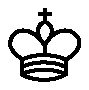 % Converted from PostScript(TM) to MetaPost by pstoedit
% MetaPost backend contributed by Scott Pakin <scott+ps2ed_AT_pakin.org>
% pstoedit is Copyright (C) 1993 - 2020 Wolfgang Glunz <wglunz35_AT_pstoedit.net>

% Generate structured PostScript
prologues := 1;

% Display a given string with its *baseline* at a given location
% and with a given rotation angle
vardef showtext(expr origin)(expr angle)(expr string) =
  draw string infont defaultfont scaled defaultscale
    rotated angle shifted origin;
enddef;

beginfig(1);
pickup pencircle scaled 1.125000bp;
linejoin := mitered;
draw (16.875000,25.027300)--(16.875000,29.250000);
draw (15.000000,27.750000)--(18.750000,27.750000);
drawoptions (withcolor (1.000000,1.000000,1.000000));
pickup pencircle scaled 0.000000bp;
linecap := butt;
fill (16.875000,15.000000)..controls (16.875000,15.000000) and (20.250000,20.625000)..(19.125000,22.875000)
	..controls (19.125000,22.875000) and (18.375000,24.750000)..(16.875000,24.750000)
	..controls (15.375000,24.750000) and (14.625000,22.875000)..(14.625000,22.875000)
	..controls (13.500000,20.625000) and (16.875000,15.000000)..(16.875000,15.000000)
	--cycle;
drawoptions (withcolor (0.000000,0.000000,0.000000));
pickup pencircle scaled 1.125000bp;
draw (16.875000,15.000000)..controls (16.875000,15.000000) and (20.250000,20.625000)..(19.125000,22.875000)
	..controls (19.125000,22.875000) and (18.375000,24.750000)..(16.875000,24.750000)
	..controls (15.375000,24.750000) and (14.625000,22.875000)..(14.625000,22.875000)
	..controls (13.500000,20.625000) and (16.875000,15.000000)..(16.875000,15.000000);
drawoptions (withcolor (1.000000,1.000000,1.000000));
pickup pencircle scaled 0.000000bp;
linecap := rounded;
linejoin := rounded;
fill (8.625000,6.000000)..controls (12.750000,3.375000) and (20.250000,3.375000)..(24.375000,6.000000)
	--(24.375000,11.250000)..controls (24.375000,11.250000) and (31.125000,14.625000)..(28.875000,19.125000)
	..controls (25.875000,24.000000) and (18.750000,21.750000)..(16.875000,16.125000)
	--(16.875000,13.500000)--(16.875000,16.125000)..controls (14.250000,21.750000) and (7.125000,24.000000)..(4.875000,19.125000)
	..controls (2.625000,14.625000) and (8.625000,11.625000)..(8.625000,11.625000)
	--cycle;
fill (8.625000,6.000000)--cycle;
drawoptions (withcolor (0.000000,0.000000,0.000000));
pickup pencircle scaled 1.125000bp;
draw (8.625000,6.000000)..controls (12.750000,3.375000) and (20.250000,3.375000)..(24.375000,6.000000)
	--(24.375000,11.250000)..controls (24.375000,11.250000) and (31.125000,14.625000)..(28.875000,19.125000)
	..controls (25.875000,24.000000) and (18.750000,21.750000)..(16.875000,16.125000)
	--(16.875000,13.500000)--(16.875000,16.125000)..controls (14.250000,21.750000) and (7.125000,24.000000)..(4.875000,19.125000)
	..controls (2.625000,14.625000) and (8.625000,11.625000)..(8.625000,11.625000)
	--cycle;
draw (8.625000,6.000000);
draw (8.625000,11.250000)..controls (12.750000,13.500000) and (20.250000,13.500000)..(24.375000,11.250000);
draw (8.625000,8.625000)..controls (12.750000,10.875000) and (20.250000,10.875000)..(24.375000,8.625000);
draw (8.625000,6.000000)..controls (12.750000,8.250000) and (20.250000,8.250000)..(24.375000,6.000000);
endfig;
end
